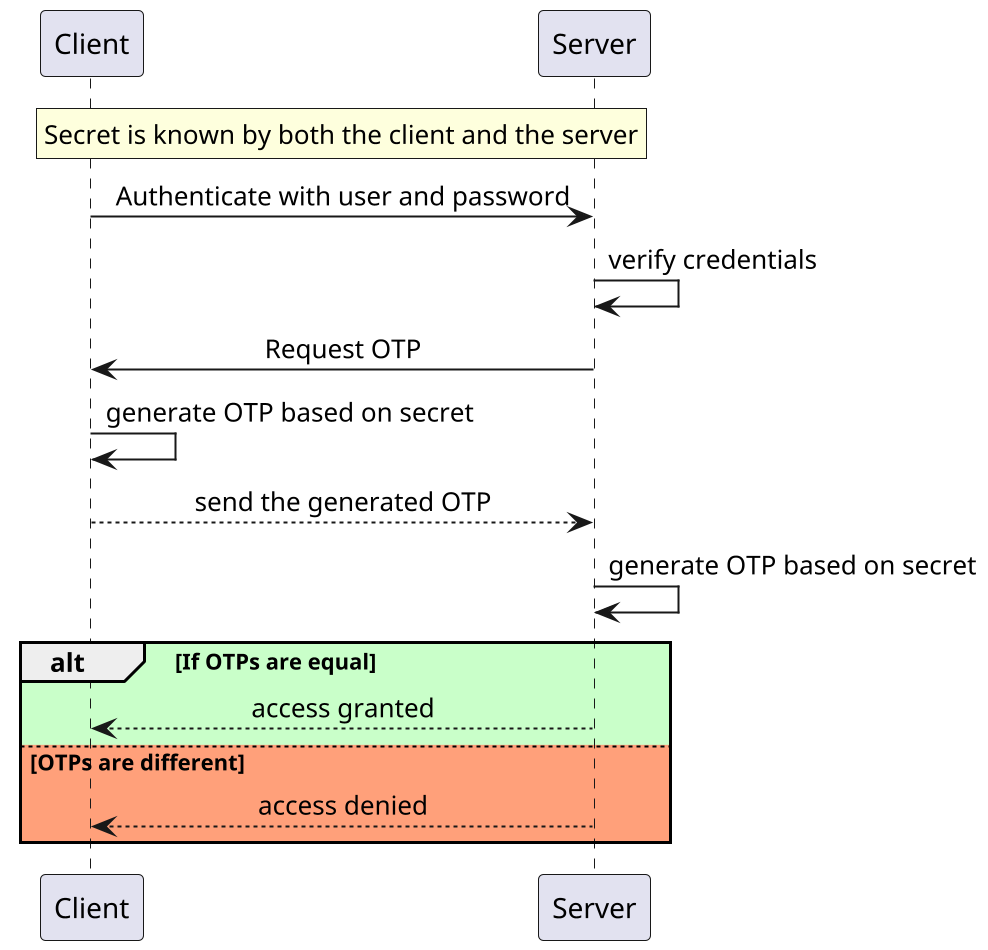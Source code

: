 @startuml totp

scale 2

skinparam SequenceMessageAlign center

participant Client as client
participant Server as server

rnote over client, server
    Secret is known by both the client and the server
end note


client -> server : Authenticate with user and password
server -> server : verify credentials
server -> client : Request OTP
client -> client : generate OTP based on secret
client --> server : send the generated OTP
server -> server : generate OTP based on secret
alt #TECHNOLOGY If OTPs are equal
    server --> client : access granted
else #LightSalmon OTPs are different
    server --> client : access denied
end

@enduml